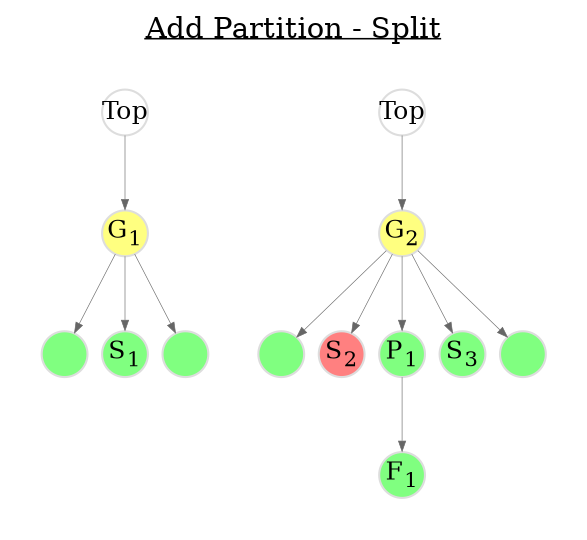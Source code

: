 digraph add {
	graph [
		rankdir="TB"
		bgcolor="white"
		color="white"
		nodesep="0.1"
		ranksep="0.5"
		labelloc="t"
		label=<<U>Add Partition - Split</U>>
	];

	node [
		fontsize="12"
		style="solid"
		width="0.3"
		height="0.3"
		fixedsize="true"
		penwidth="1.0"
		color="#DDDDDD"
	];

	edge [
		penwidth="0.3"
		color="#666666"
		arrowsize="0.5"
	];


	subgraph cluster1 {
		color=transparent;
		labelloc="t"
		label=""

		a_Top [ label=<Top>                                              ];
		a_G1  [ label=<G<SUB>1</SUB>> style="filled" fillcolor="#ffff80" ];
		a_X1  [ label=<>              style="filled" fillcolor="#80ff80" ];
		a_S1  [ label=<S<SUB>1</SUB>> style="filled" fillcolor="#80ff80" ];
		a_X2  [ label=<>              style="filled" fillcolor="#80ff80" ];

		a_Top -> a_G1;
		a_G1 -> a_X1;
		a_G1 -> a_S1;
		a_G1 -> a_X2;
	}

	subgraph cluster2 {
		color=transparent;
		labelloc="t"
		label=""

		b_Top [ label=<Top>                                              ];
		b_G2  [ label=<G<SUB>2</SUB>> style="filled" fillcolor="#ffff80" ];
		b_X1  [ label=<>              style="filled" fillcolor="#80ff80" ];
		b_S2  [ label=<S<SUB>2</SUB>> style="filled" fillcolor="#ff8080" ];
		b_P1  [ label=<P<SUB>1</SUB>> style="filled" fillcolor="#80ff80" ];
		b_F1  [ label=<F<SUB>1</SUB>> style="filled" fillcolor="#80ff80" ];
		b_S3  [ label=<S<SUB>3</SUB>> style="filled" fillcolor="#80ff80" ];
		b_X2  [ label=<>              style="filled" fillcolor="#80ff80" ];

		b_Top -> b_G2;
		b_G2 -> b_X1;
		b_G2 -> b_S2;
		b_G2 -> b_P1;
		b_G2 -> b_S3;
		b_G2 -> b_X2;
		b_P1 -> b_F1;
	}
}

